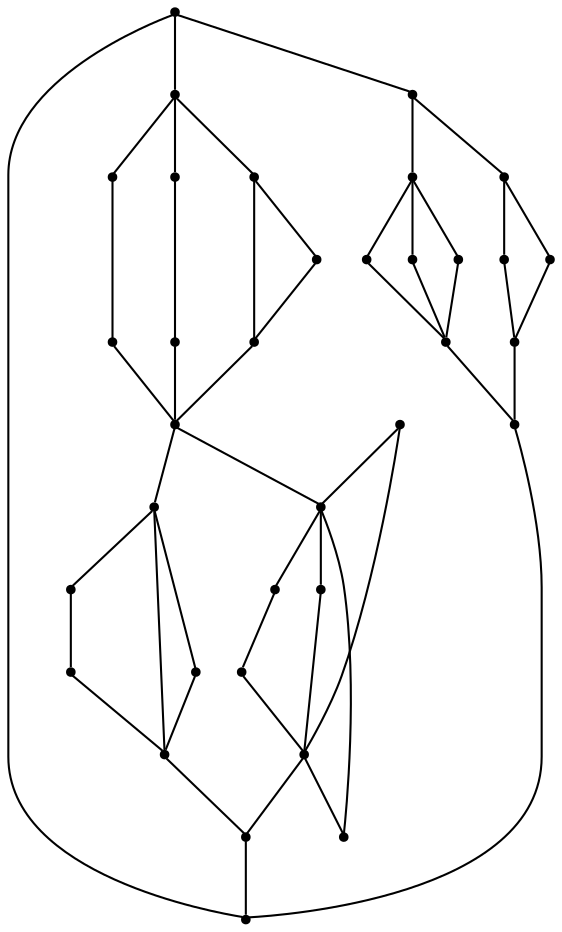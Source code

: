graph {
  node [shape=point,comment="{\"directed\":false,\"doi\":\"10.1007/978-3-540-24595-7_22\",\"figure\":\"1 (1)\"}"]

  v0 [pos="511.86604174236913,441.499971662249"]
  v1 [pos="486.61134629360464,508.7499691191175"]
  v2 [pos="494.9879133357558,441.499971662249"]
  v3 [pos="490.86214684774706,390.99999200730105"]
  v4 [pos="473.9840025436046,441.499971662249"]
  v5 [pos="452.9800917514535,542.4375606718519"]
  v6 [pos="452.9800917514535,327.87508101690395"]
  v7 [pos="431.913671875,390.9999920073011"]
  v8 [pos="385.5925644985465,597.1250606718519"]
  v9 [pos="444.5410235737645,441.499971662249"]
  v10 [pos="427.725396302689,508.7499691191175"]
  v11 [pos="415.09805255268896,441.499971662249"]
  v12 [pos="394.0316326762355,201.68753396897102"]
  v13 [pos="322.5183230377907,235.37503015427376"]
  v14 [pos="381.4667980105378,441.499971662249"]
  v15 [pos="343.5847429142442,513.0000504993259"]
  v16 [pos="360.40037813408435,479.3750199817477"]
  v17 [pos="360.40037813408435,441.499971662249"]
  v18 [pos="360.40037813408435,306.874981834775"]
  v19 [pos="343.5847429142442,340.4999487740654"]
  v20 [pos="356.21208666424417,407.8125708443779"]
  v21 [pos="335.14567473655524,458.3125504993258"]
  v22 [pos="343.5847429142442,273.2500784737724"]
  v23 [pos="318.33004746547965,374.18754032679976"]
  v24 [pos="326.70659861010176,550.874971662249"]
  v25 [pos="309.8909792877907,458.3125504993258"]
  v26 [pos="284.6987929233285,273.2500784737724"]
  v27 [pos="314.07925486010174,273.2500784737724"]
  v28 [pos="280.4480003179506,399.37496911911745"]
  v29 [pos="314.07925486010174,323.6875606718518"]
  v30 [pos="293.0753440679506,441.499971662249"]
  v31 [pos="280.4480003179506,491.93758101690395"]
  v32 [pos="284.6987929233285,323.6875606718518"]
  v33 [pos="259.4440935001817,441.499971662249"]
  v34 [pos="259.4440935001817,475.1250021798271"]

  v0 -- v1 [id="-1",pos="511.86604174236913,441.499971662249 486.61134629360464,508.7499691191175 486.61134629360464,508.7499691191175 486.61134629360464,508.7499691191175"]
  v34 -- v31 [id="-3",pos="259.4440935001817,475.1250021798271 280.4480003179506,491.93758101690395 280.4480003179506,491.93758101690395 280.4480003179506,491.93758101690395"]
  v33 -- v34 [id="-5",pos="259.4440935001817,441.499971662249 259.4440935001817,475.1250021798271 259.4440935001817,475.1250021798271 259.4440935001817,475.1250021798271"]
  v28 -- v30 [id="-9",pos="280.4480003179506,399.37496911911745 293.0753440679506,441.499971662249 293.0753440679506,441.499971662249 293.0753440679506,441.499971662249"]
  v31 -- v24 [id="-10",pos="280.4480003179506,491.93758101690395 326.70659861010176,550.874971662249 326.70659861010176,550.874971662249 326.70659861010176,550.874971662249"]
  v26 -- v32 [id="-15",pos="284.6987929233285,273.2500784737724 284.6987929233285,323.6875606718518 284.6987929233285,323.6875606718518 284.6987929233285,323.6875606718518"]
  v32 -- v23 [id="-16",pos="284.6987929233285,323.6875606718518 318.33004746547965,374.18754032679976 318.33004746547965,374.18754032679976 318.33004746547965,374.18754032679976"]
  v30 -- v31 [id="-18",pos="293.0753440679506,441.499971662249 280.4480003179506,491.93758101690395 280.4480003179506,491.93758101690395 280.4480003179506,491.93758101690395"]
  v25 -- v15 [id="-19",pos="309.8909792877907,458.3125504993258 326.731613372093,504.57491011846645 326.731613372093,504.57491011846645 326.731613372093,504.57491011846645 343.5847429142442,513.0000504993259 343.5847429142442,513.0000504993259 343.5847429142442,513.0000504993259"]
  v2 -- v1 [id="-20",pos="494.9879133357558,441.499971662249 486.61134629360464,508.7499691191175 486.61134629360464,508.7499691191175 486.61134629360464,508.7499691191175"]
  v28 -- v31 [id="-21",pos="280.4480003179506,399.37496911911745 280.4480003179506,491.93758101690395 280.4480003179506,491.93758101690395 280.4480003179506,491.93758101690395"]
  v29 -- v23 [id="-22",pos="314.07925486010174,323.6875606718518 318.33004746547965,374.18754032679976 318.33004746547965,374.18754032679976 318.33004746547965,374.18754032679976"]
  v27 -- v29 [id="-24",pos="314.07925486010174,273.2500784737724 314.07925486010174,323.6875606718518 314.07925486010174,323.6875606718518 314.07925486010174,323.6875606718518"]
  v28 -- v33 [id="-25",pos="280.4480003179506,399.37496911911745 259.4440935001817,441.499971662249 259.4440935001817,441.499971662249 259.4440935001817,441.499971662249"]
  v23 -- v28 [id="-29",pos="318.33004746547965,374.18754032679976 280.4480003179506,399.37496911911745 280.4480003179506,399.37496911911745 280.4480003179506,399.37496911911745"]
  v13 -- v27 [id="-31",pos="322.5183230377907,235.37503015427376 314.07925486010174,273.2500784737724 314.07925486010174,273.2500784737724 314.07925486010174,273.2500784737724"]
  v13 -- v22 [id="-32",pos="322.5183230377907,235.37503015427376 343.5847429142442,273.2500784737724 343.5847429142442,273.2500784737724 343.5847429142442,273.2500784737724"]
  v13 -- v26 [id="-34",pos="322.5183230377907,235.37503015427376 284.6987929233285,273.2500784737724 284.6987929233285,273.2500784737724 284.6987929233285,273.2500784737724"]
  v24 -- v8 [id="-35",pos="326.70659861010176,550.874971662249 385.5925644985465,597.1250606718519 385.5925644985465,597.1250606718519 385.5925644985465,597.1250606718519"]
  v23 -- v20 [id="-37",pos="318.33004746547965,374.18754032679976 356.21208666424417,407.8125708443779 356.21208666424417,407.8125708443779 356.21208666424417,407.8125708443779"]
  v25 -- v20 [id="-39",pos="309.8909792877907,458.3125504993258 330.94073855377906,420.4417619251071 330.94073855377906,420.4417619251071 330.94073855377906,420.4417619251071 356.21208666424417,407.8125708443779 356.21208666424417,407.8125708443779 356.21208666424417,407.8125708443779"]
  v3 -- v2 [id="-42",pos="490.86214684774706,390.99999200730105 494.9879133357558,441.499971662249 494.9879133357558,441.499971662249 494.9879133357558,441.499971662249"]
  v3 -- v4 [id="-43",pos="490.86214684774706,390.99999200730105 473.9840025436046,441.499971662249 473.9840025436046,441.499971662249 473.9840025436046,441.499971662249"]
  v15 -- v24 [id="-45",pos="343.5847429142442,513.0000504993259 326.70659861010176,550.874971662249 326.70659861010176,550.874971662249 326.70659861010176,550.874971662249"]
  v19 -- v23 [id="-46",pos="343.5847429142442,340.4999487740654 318.33004746547965,374.18754032679976 318.33004746547965,374.18754032679976 318.33004746547965,374.18754032679976"]
  v22 -- v19 [id="-48",pos="343.5847429142442,273.2500784737724 343.5847429142442,340.4999487740654 343.5847429142442,340.4999487740654 343.5847429142442,340.4999487740654"]
  v22 -- v18 [id="-50",pos="343.5847429142442,273.2500784737724 360.40037813408435,306.874981834775 360.40037813408435,306.874981834775 360.40037813408435,306.874981834775"]
  v3 -- v0 [id="-52",pos="490.86214684774706,390.99999200730105 511.86604174236913,441.499971662249 511.86604174236913,441.499971662249 511.86604174236913,441.499971662249"]
  v20 -- v21 [id="-56",pos="356.21208666424417,407.8125708443779 335.14567473655524,458.3125504993258 335.14567473655524,458.3125504993258 335.14567473655524,458.3125504993258"]
  v20 -- v17 [id="-57",pos="356.21208666424417,407.8125708443779 360.40037813408435,441.499971662249 360.40037813408435,441.499971662249 360.40037813408435,441.499971662249"]
  v18 -- v19 [id="-61",pos="360.40037813408435,306.874981834775 343.5847429142442,340.4999487740654 343.5847429142442,340.4999487740654 343.5847429142442,340.4999487740654"]
  v15 -- v14 [id="-62",pos="343.5847429142442,513.0000504993259 373.015234375,491.95411137172164 373.015234375,491.95411137172164 373.015234375,491.95411137172164 381.4667980105378,441.499971662249 381.4667980105378,441.499971662249 381.4667980105378,441.499971662249"]
  v16 -- v15 [id="-63",pos="360.40037813408435,479.3750199817477 343.5847429142442,513.0000504993259 343.5847429142442,513.0000504993259 343.5847429142442,513.0000504993259"]
  v17 -- v16 [id="-64",pos="360.40037813408435,441.499971662249 360.40037813408435,479.3750199817477 360.40037813408435,479.3750199817477 360.40037813408435,479.3750199817477"]
  v21 -- v15 [id="-68",pos="335.14567473655524,458.3125504993258 343.5847429142442,513.0000504993259 343.5847429142442,513.0000504993259 343.5847429142442,513.0000504993259"]
  v12 -- v8 [id="-69",pos="394.0316326762355,201.68753396897102 385.5925644985465,597.1250606718519 385.5925644985465,597.1250606718519 385.5925644985465,597.1250606718519"]
  v12 -- v6 [id="-70",pos="394.0316326762355,201.68753396897102 452.9800917514535,327.87508101690395 452.9800917514535,327.87508101690395 452.9800917514535,327.87508101690395"]
  v12 -- v13 [id="-71",pos="394.0316326762355,201.68753396897102 322.5183230377907,235.37503015427376 322.5183230377907,235.37503015427376 322.5183230377907,235.37503015427376"]
  v11 -- v10 [id="-72",pos="415.09805255268896,441.499971662249 427.725396302689,508.7499691191175 427.725396302689,508.7499691191175 427.725396302689,508.7499691191175"]
  v1 -- v5 [id="-75",pos="486.61134629360464,508.7499691191175 452.9800917514535,542.4375606718519 452.9800917514535,542.4375606718519 452.9800917514535,542.4375606718519"]
  v7 -- v11 [id="-77",pos="431.913671875,390.9999920073011 415.09805255268896,441.499971662249 415.09805255268896,441.499971662249 415.09805255268896,441.499971662249"]
  v7 -- v9 [id="-78",pos="431.913671875,390.9999920073011 444.5410235737645,441.499971662249 444.5410235737645,441.499971662249 444.5410235737645,441.499971662249"]
  v20 -- v14 [id="-80",pos="356.21208666424417,407.8125708443779 381.4667980105378,441.499971662249 381.4667980105378,441.499971662249 381.4667980105378,441.499971662249"]
  v9 -- v10 [id="-82",pos="444.5410235737645,441.499971662249 427.725396302689,508.7499691191175 427.725396302689,508.7499691191175 427.725396302689,508.7499691191175"]
  v6 -- v3 [id="-84",pos="452.9800917514535,327.87508101690395 490.86214684774706,390.99999200730105 490.86214684774706,390.99999200730105 490.86214684774706,390.99999200730105"]
  v6 -- v7 [id="-85",pos="452.9800917514535,327.87508101690395 431.913671875,390.9999920073011 431.913671875,390.9999920073011 431.913671875,390.9999920073011"]
  v4 -- v1 [id="-87",pos="473.9840025436046,441.499971662249 486.61134629360464,508.7499691191175 486.61134629360464,508.7499691191175 486.61134629360464,508.7499691191175"]
  v10 -- v5 [id="-89",pos="427.725396302689,508.7499691191175 452.9800917514535,542.4375606718519 452.9800917514535,542.4375606718519 452.9800917514535,542.4375606718519"]
  v5 -- v8 [id="-90",pos="452.9800917514535,542.4375606718519 385.5925644985465,597.1250606718519 385.5925644985465,597.1250606718519 385.5925644985465,597.1250606718519"]
}